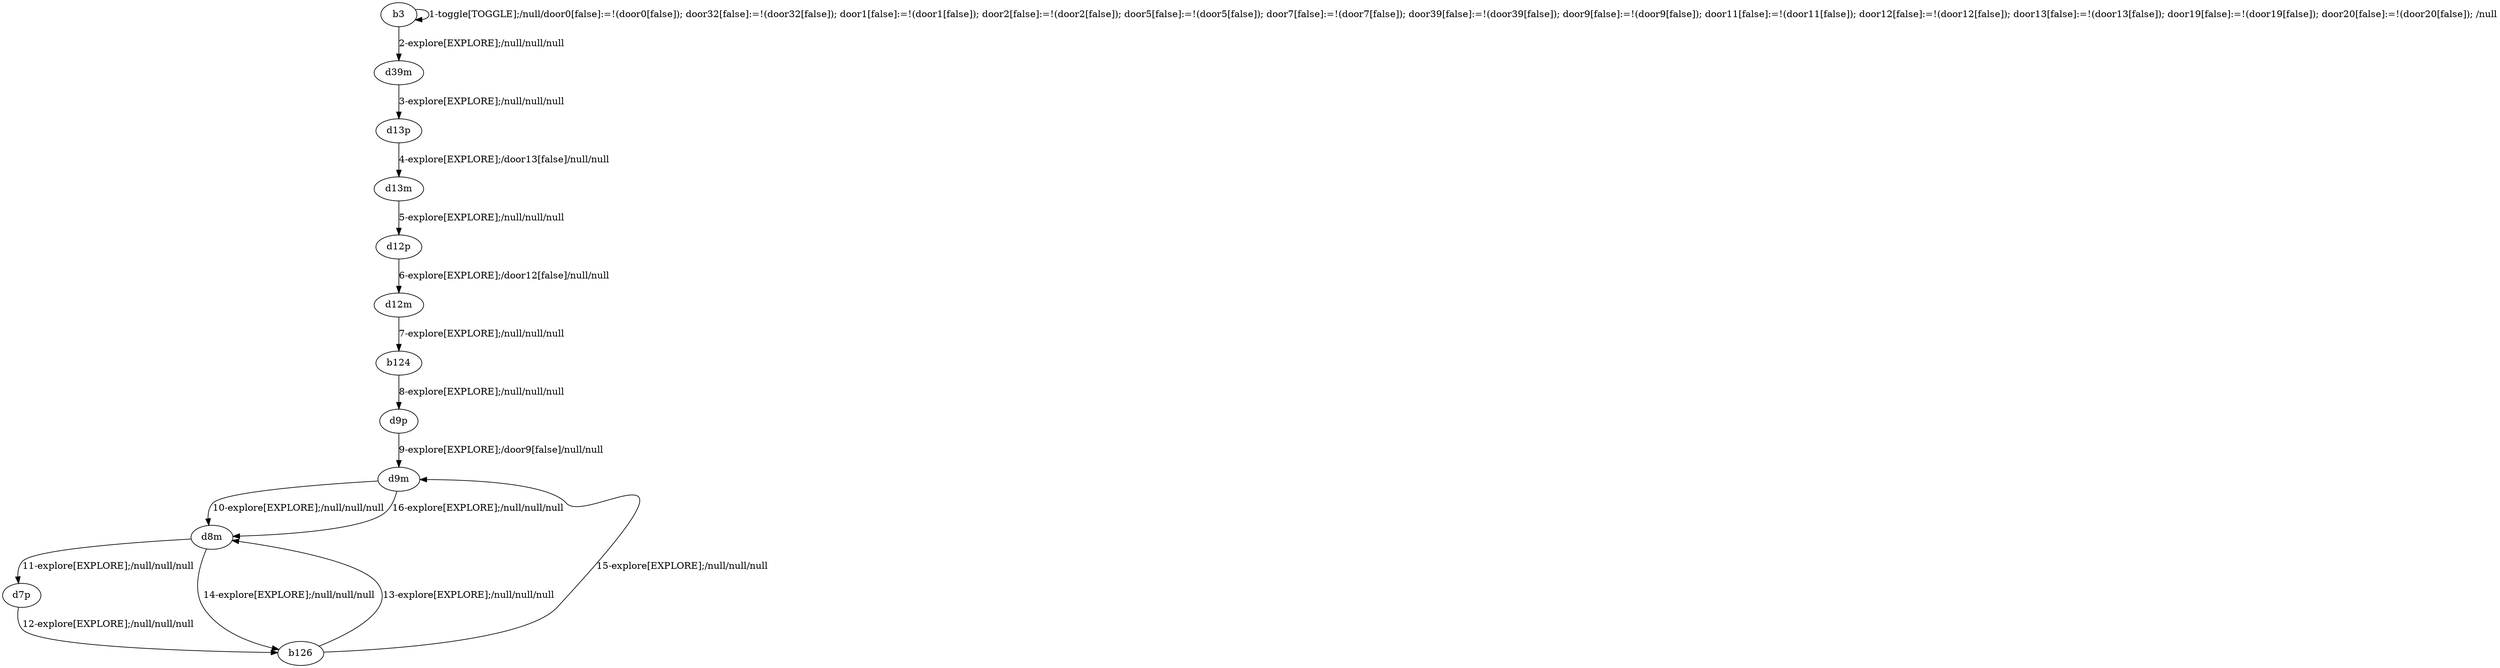 # Total number of goals covered by this test: 1
# b126 --> d9m

digraph g {
"b3" -> "b3" [label = "1-toggle[TOGGLE];/null/door0[false]:=!(door0[false]); door32[false]:=!(door32[false]); door1[false]:=!(door1[false]); door2[false]:=!(door2[false]); door5[false]:=!(door5[false]); door7[false]:=!(door7[false]); door39[false]:=!(door39[false]); door9[false]:=!(door9[false]); door11[false]:=!(door11[false]); door12[false]:=!(door12[false]); door13[false]:=!(door13[false]); door19[false]:=!(door19[false]); door20[false]:=!(door20[false]); /null"];
"b3" -> "d39m" [label = "2-explore[EXPLORE];/null/null/null"];
"d39m" -> "d13p" [label = "3-explore[EXPLORE];/null/null/null"];
"d13p" -> "d13m" [label = "4-explore[EXPLORE];/door13[false]/null/null"];
"d13m" -> "d12p" [label = "5-explore[EXPLORE];/null/null/null"];
"d12p" -> "d12m" [label = "6-explore[EXPLORE];/door12[false]/null/null"];
"d12m" -> "b124" [label = "7-explore[EXPLORE];/null/null/null"];
"b124" -> "d9p" [label = "8-explore[EXPLORE];/null/null/null"];
"d9p" -> "d9m" [label = "9-explore[EXPLORE];/door9[false]/null/null"];
"d9m" -> "d8m" [label = "10-explore[EXPLORE];/null/null/null"];
"d8m" -> "d7p" [label = "11-explore[EXPLORE];/null/null/null"];
"d7p" -> "b126" [label = "12-explore[EXPLORE];/null/null/null"];
"b126" -> "d8m" [label = "13-explore[EXPLORE];/null/null/null"];
"d8m" -> "b126" [label = "14-explore[EXPLORE];/null/null/null"];
"b126" -> "d9m" [label = "15-explore[EXPLORE];/null/null/null"];
"d9m" -> "d8m" [label = "16-explore[EXPLORE];/null/null/null"];
}
